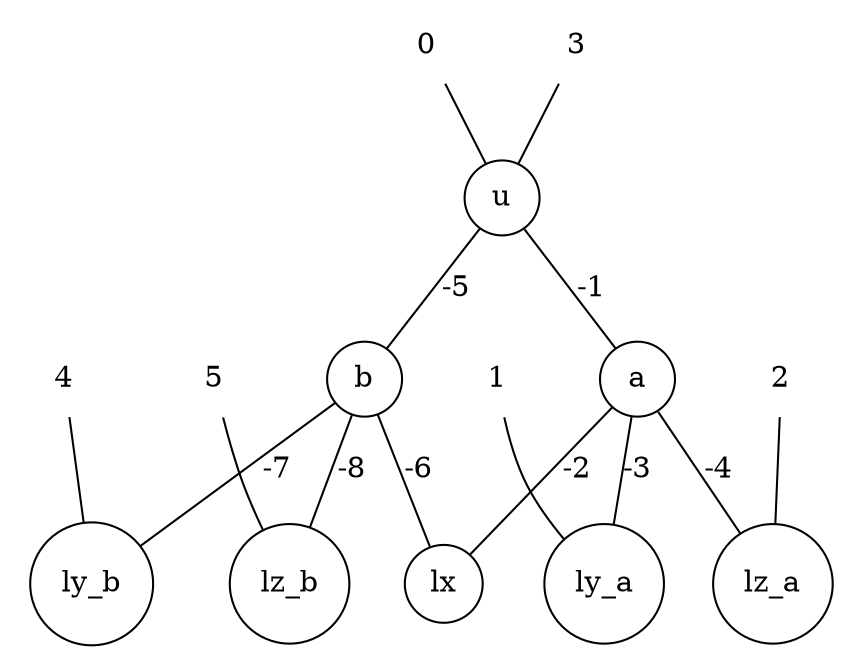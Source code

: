 graph "ite.net" {
	size="6,5"
	node [shape=circle]
	u
	a
	b
	lx
	ly_a
	ly_b
	lz_a
	lz_b
	node [shape=plaintext]
	0
	3
	1
	4
	2
	5
	b -- lz_b [label=-8]
	b -- ly_b [label=-7]
	b -- lx [label=-6]
	u -- b [label=-5]
	a -- lz_a [label=-4]
	a -- ly_a [label=-3]
	a -- lx [label=-2]
	u -- a [label=-1]
	0 -- u
	3 -- u
	1 -- ly_a
	4 -- ly_b
	2 -- lz_a
	5 -- lz_b
}
